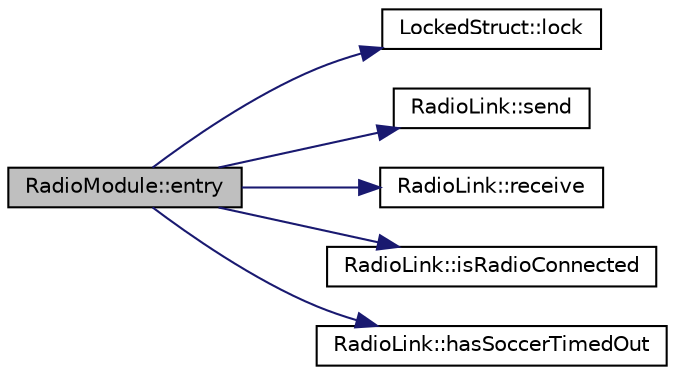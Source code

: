 digraph "RadioModule::entry"
{
  edge [fontname="Helvetica",fontsize="10",labelfontname="Helvetica",labelfontsize="10"];
  node [fontname="Helvetica",fontsize="10",shape=record];
  rankdir="LR";
  Node3 [label="RadioModule::entry",height=0.2,width=0.4,color="black", fillcolor="grey75", style="filled", fontcolor="black"];
  Node3 -> Node4 [color="midnightblue",fontsize="10",style="solid",fontname="Helvetica"];
  Node4 [label="LockedStruct::lock",height=0.2,width=0.4,color="black", fillcolor="white", style="filled",URL="$struct_locked_struct.html#aa207b98a1cd6c569a96e7d1d5565478f",tooltip="Lock this struct. "];
  Node3 -> Node5 [color="midnightblue",fontsize="10",style="solid",fontname="Helvetica"];
  Node5 [label="RadioLink::send",height=0.2,width=0.4,color="black", fillcolor="white", style="filled",URL="$class_radio_link.html#a8189adde363d5fe27b29e045b775ae7f",tooltip="Sends a packet of data to the radio. "];
  Node3 -> Node6 [color="midnightblue",fontsize="10",style="solid",fontname="Helvetica"];
  Node6 [label="RadioLink::receive",height=0.2,width=0.4,color="black", fillcolor="white", style="filled",URL="$class_radio_link.html#a12a8932314eab725e90308ae23dfa5aa",tooltip="Receive the latest packet from the radio Only fills data portion of structs. "];
  Node3 -> Node7 [color="midnightblue",fontsize="10",style="solid",fontname="Helvetica"];
  Node7 [label="RadioLink::isRadioConnected",height=0.2,width=0.4,color="black", fillcolor="white", style="filled",URL="$class_radio_link.html#a38aad17454475de769e21ee314e3bbaa"];
  Node3 -> Node8 [color="midnightblue",fontsize="10",style="solid",fontname="Helvetica"];
  Node8 [label="RadioLink::hasSoccerTimedOut",height=0.2,width=0.4,color="black", fillcolor="white", style="filled",URL="$class_radio_link.html#a7c9b1df6449bc8e99c759ae79c90d9cb"];
}
